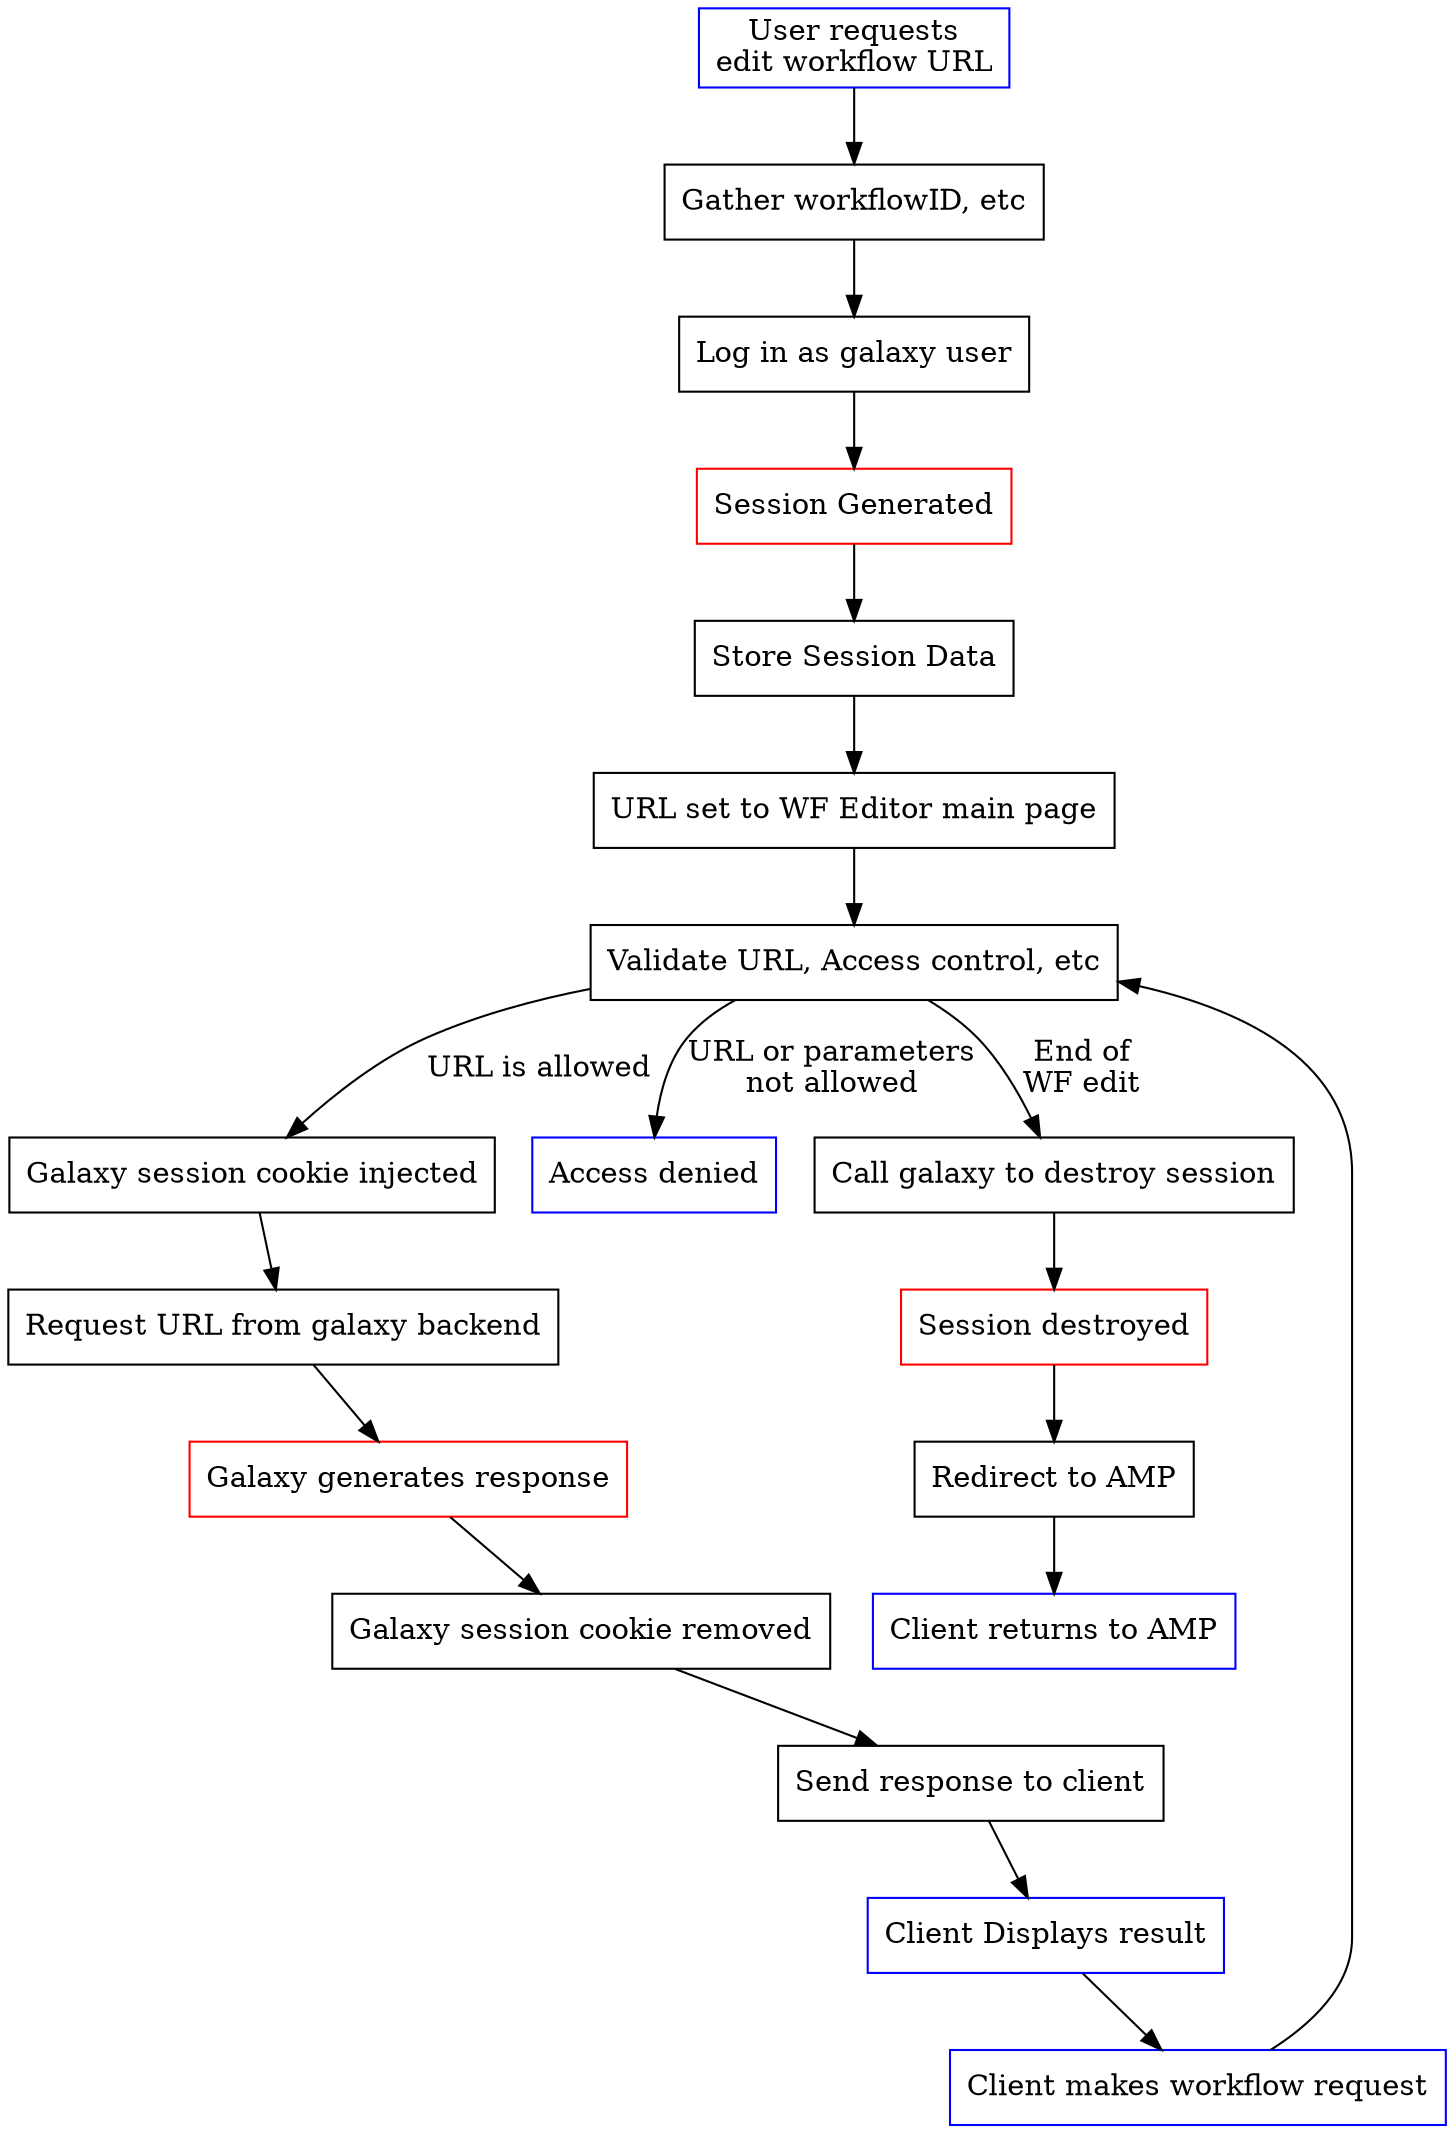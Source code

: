 digraph {
    graph [
        rankdir="TB",
    ];
    node [
        shape="rect",
    ];

    start [label="User requests\nedit workflow URL", color="blue"];        
    galaxy_login [label="Log in as galaxy user"];
    session_generated [label="Session Generated", color="red"];
    store_session [label="Store Session Data"]
    wf_details [label="Gather workflowID, etc"];
    set_wf_main_page [label="URL set to WF Editor main page"];
    url_validator [label="Validate URL, Access control, etc"];
    inject_session [label="Galaxy session cookie injected"];
    filter_session [label="Galaxy session cookie removed"];
    request_galaxy_url [label="Request URL from galaxy backend"];
    galaxy_request_handler [label="Galaxy generates response", color="red"];
    send_response [label="Send response to client"];
    client_display [label="Client Displays result", color="blue"];
    client_wf_request [label="Client makes workflow request", color="blue"];
    access_denied [label="Access denied", color="blue"];
    destroy_session [label="Call galaxy to destroy session"];
    session_destroyed [label="Session destroyed", color="red"];
    send_redirect_to_AMP [label="Redirect to AMP"];
    client_goes_to_amp [label="Client returns to AMP", color="blue"];

    start -> wf_details;
    wf_details -> galaxy_login;
    galaxy_login -> session_generated;
    session_generated -> store_session;
    store_session -> set_wf_main_page;
    set_wf_main_page -> url_validator; 
    url_validator -> inject_session [label="URL is allowed"];
    url_validator -> access_denied [label="URL or parameters\nnot allowed"];
    inject_session -> request_galaxy_url;
    request_galaxy_url -> galaxy_request_handler -> filter_session -> send_response;
    send_response -> client_display;
    client_display -> client_wf_request;
    client_wf_request -> url_validator;
    url_validator -> destroy_session [label="End of\nWF edit"];
    destroy_session -> session_destroyed;
    session_destroyed -> send_redirect_to_AMP;
    send_redirect_to_AMP -> client_goes_to_amp;   
}